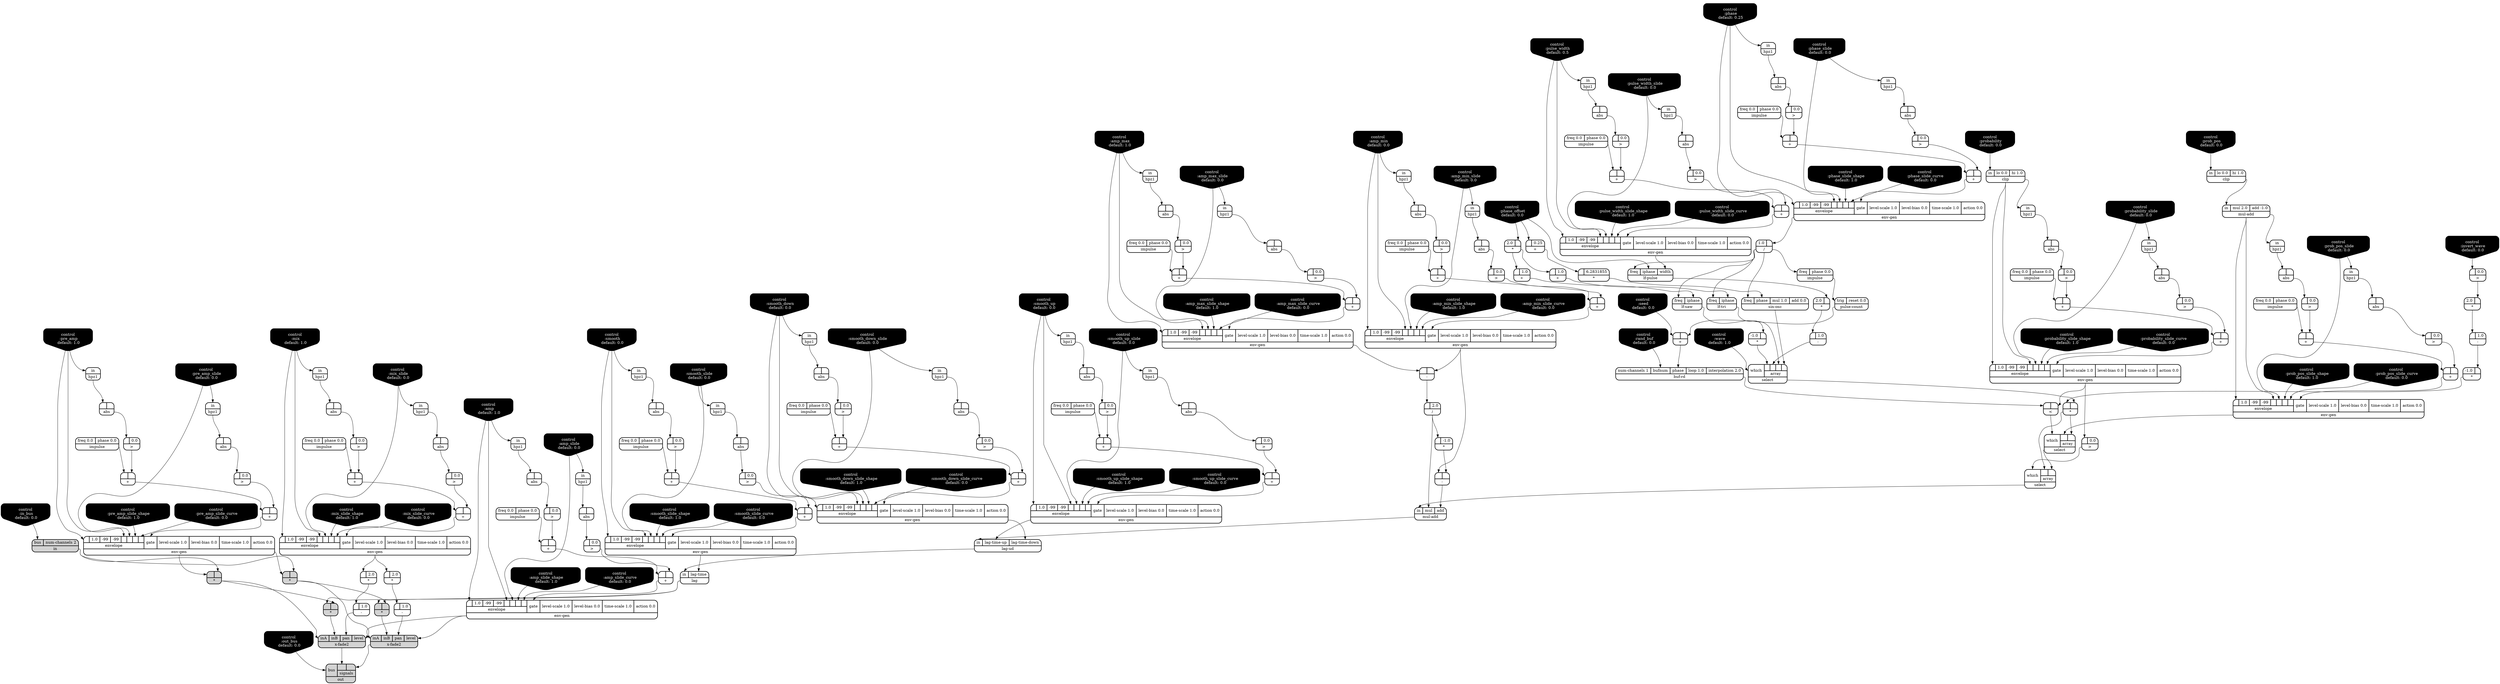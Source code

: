 digraph synthdef {
111 [label = "{{ <a> |<b> 6.2831855} |<__UG_NAME__>* }" style="bold, rounded" shape=record rankdir=LR];
136 [label = "{{ <a> 2.0|<b> } |<__UG_NAME__>* }" style="bold, rounded" shape=record rankdir=LR];
148 [label = "{{ <a> 2.0|<b> } |<__UG_NAME__>* }" style="bold, rounded" shape=record rankdir=LR];
150 [label = "{{ <a> -1.0|<b> } |<__UG_NAME__>* }" style="bold, rounded" shape=record rankdir=LR];
153 [label = "{{ <a> -1.0|<b> } |<__UG_NAME__>* }" style="bold, rounded" shape=record rankdir=LR];
155 [label = "{{ <a> 2.0|<b> } |<__UG_NAME__>* }" style="bold, rounded" shape=record rankdir=LR];
160 [label = "{{ <a> |<b> } |<__UG_NAME__>* }" style="bold, rounded" shape=record rankdir=LR];
199 [label = "{{ <a> |<b> -1.0} |<__UG_NAME__>* }" style="bold, rounded" shape=record rankdir=LR];
203 [label = "{{ <a> |<b> } |<__UG_NAME__>* }" style="filled, bold, rounded"  shape=record rankdir=LR];
214 [label = "{{ <a> |<b> } |<__UG_NAME__>* }" style="filled, bold, rounded"  shape=record rankdir=LR];
215 [label = "{{ <a> |<b> 2.0} |<__UG_NAME__>* }" style="bold, rounded" shape=record rankdir=LR];
218 [label = "{{ <a> |<b> } |<__UG_NAME__>* }" style="filled, bold, rounded"  shape=record rankdir=LR];
219 [label = "{{ <a> |<b> } |<__UG_NAME__>* }" style="filled, bold, rounded"  shape=record rankdir=LR];
220 [label = "{{ <a> |<b> 2.0} |<__UG_NAME__>* }" style="bold, rounded" shape=record rankdir=LR];
59 [label = "{{ <a> |<b> } |<__UG_NAME__>+ }" style="bold, rounded" shape=record rankdir=LR];
65 [label = "{{ <a> |<b> } |<__UG_NAME__>+ }" style="bold, rounded" shape=record rankdir=LR];
69 [label = "{{ <a> |<b> } |<__UG_NAME__>+ }" style="bold, rounded" shape=record rankdir=LR];
77 [label = "{{ <a> |<b> } |<__UG_NAME__>+ }" style="bold, rounded" shape=record rankdir=LR];
81 [label = "{{ <a> |<b> } |<__UG_NAME__>+ }" style="bold, rounded" shape=record rankdir=LR];
91 [label = "{{ <a> |<b> } |<__UG_NAME__>+ }" style="bold, rounded" shape=record rankdir=LR];
95 [label = "{{ <a> |<b> } |<__UG_NAME__>+ }" style="bold, rounded" shape=record rankdir=LR];
104 [label = "{{ <a> |<b> } |<__UG_NAME__>+ }" style="bold, rounded" shape=record rankdir=LR];
108 [label = "{{ <a> |<b> } |<__UG_NAME__>+ }" style="bold, rounded" shape=record rankdir=LR];
110 [label = "{{ <a> |<b> 0.25} |<__UG_NAME__>+ }" style="bold, rounded" shape=record rankdir=LR];
121 [label = "{{ <a> |<b> } |<__UG_NAME__>+ }" style="bold, rounded" shape=record rankdir=LR];
125 [label = "{{ <a> |<b> } |<__UG_NAME__>+ }" style="bold, rounded" shape=record rankdir=LR];
131 [label = "{{ <a> |<b> } |<__UG_NAME__>+ }" style="bold, rounded" shape=record rankdir=LR];
135 [label = "{{ <a> |<b> } |<__UG_NAME__>+ }" style="bold, rounded" shape=record rankdir=LR];
138 [label = "{{ <a> |<b> } |<__UG_NAME__>+ }" style="bold, rounded" shape=record rankdir=LR];
142 [label = "{{ <a> |<b> } |<__UG_NAME__>+ }" style="bold, rounded" shape=record rankdir=LR];
145 [label = "{{ <a> |<b> } |<__UG_NAME__>+ }" style="bold, rounded" shape=record rankdir=LR];
151 [label = "{{ <a> |<b> 1.0} |<__UG_NAME__>+ }" style="bold, rounded" shape=record rankdir=LR];
157 [label = "{{ <a> |<b> 1.0} |<__UG_NAME__>+ }" style="bold, rounded" shape=record rankdir=LR];
167 [label = "{{ <a> |<b> } |<__UG_NAME__>+ }" style="bold, rounded" shape=record rankdir=LR];
171 [label = "{{ <a> |<b> } |<__UG_NAME__>+ }" style="bold, rounded" shape=record rankdir=LR];
177 [label = "{{ <a> |<b> } |<__UG_NAME__>+ }" style="bold, rounded" shape=record rankdir=LR];
182 [label = "{{ <a> |<b> } |<__UG_NAME__>+ }" style="bold, rounded" shape=record rankdir=LR];
186 [label = "{{ <a> |<b> } |<__UG_NAME__>+ }" style="bold, rounded" shape=record rankdir=LR];
192 [label = "{{ <a> |<b> } |<__UG_NAME__>+ }" style="bold, rounded" shape=record rankdir=LR];
194 [label = "{{ <a> |<b> } |<__UG_NAME__>+ }" style="bold, rounded" shape=record rankdir=LR];
208 [label = "{{ <a> |<b> } |<__UG_NAME__>+ }" style="bold, rounded" shape=record rankdir=LR];
211 [label = "{{ <a> |<b> } |<__UG_NAME__>+ }" style="bold, rounded" shape=record rankdir=LR];
149 [label = "{{ <a> |<b> 1.0} |<__UG_NAME__>- }" style="bold, rounded" shape=record rankdir=LR];
156 [label = "{{ <a> |<b> 1.0} |<__UG_NAME__>- }" style="bold, rounded" shape=record rankdir=LR];
197 [label = "{{ <a> |<b> } |<__UG_NAME__>- }" style="bold, rounded" shape=record rankdir=LR];
200 [label = "{{ <a> |<b> } |<__UG_NAME__>- }" style="bold, rounded" shape=record rankdir=LR];
216 [label = "{{ <a> |<b> 1.0} |<__UG_NAME__>- }" style="bold, rounded" shape=record rankdir=LR];
221 [label = "{{ <a> |<b> 1.0} |<__UG_NAME__>- }" style="bold, rounded" shape=record rankdir=LR];
97 [label = "{{ <a> 1.0|<b> } |<__UG_NAME__>/ }" style="bold, rounded" shape=record rankdir=LR];
198 [label = "{{ <a> |<b> 2.0} |<__UG_NAME__>/ }" style="bold, rounded" shape=record rankdir=LR];
140 [label = "{{ <a> |<b> } |<__UG_NAME__>\< }" style="bold, rounded" shape=record rankdir=LR];
58 [label = "{{ <a> |<b> 0.0} |<__UG_NAME__>\> }" style="bold, rounded" shape=record rankdir=LR];
64 [label = "{{ <a> |<b> 0.0} |<__UG_NAME__>\> }" style="bold, rounded" shape=record rankdir=LR];
68 [label = "{{ <a> |<b> 0.0} |<__UG_NAME__>\> }" style="bold, rounded" shape=record rankdir=LR];
76 [label = "{{ <a> |<b> 0.0} |<__UG_NAME__>\> }" style="bold, rounded" shape=record rankdir=LR];
80 [label = "{{ <a> |<b> 0.0} |<__UG_NAME__>\> }" style="bold, rounded" shape=record rankdir=LR];
87 [label = "{{ <a> |<b> 0.0} |<__UG_NAME__>\> }" style="bold, rounded" shape=record rankdir=LR];
90 [label = "{{ <a> |<b> 0.0} |<__UG_NAME__>\> }" style="bold, rounded" shape=record rankdir=LR];
94 [label = "{{ <a> |<b> 0.0} |<__UG_NAME__>\> }" style="bold, rounded" shape=record rankdir=LR];
101 [label = "{{ <a> |<b> 0.0} |<__UG_NAME__>\> }" style="bold, rounded" shape=record rankdir=LR];
107 [label = "{{ <a> |<b> 0.0} |<__UG_NAME__>\> }" style="bold, rounded" shape=record rankdir=LR];
114 [label = "{{ <a> |<b> 0.0} |<__UG_NAME__>\> }" style="bold, rounded" shape=record rankdir=LR];
117 [label = "{{ <a> |<b> 0.0} |<__UG_NAME__>\> }" style="bold, rounded" shape=record rankdir=LR];
120 [label = "{{ <a> |<b> 0.0} |<__UG_NAME__>\> }" style="bold, rounded" shape=record rankdir=LR];
124 [label = "{{ <a> |<b> 0.0} |<__UG_NAME__>\> }" style="bold, rounded" shape=record rankdir=LR];
130 [label = "{{ <a> |<b> 0.0} |<__UG_NAME__>\> }" style="bold, rounded" shape=record rankdir=LR];
134 [label = "{{ <a> |<b> 0.0} |<__UG_NAME__>\> }" style="bold, rounded" shape=record rankdir=LR];
144 [label = "{{ <a> |<b> 0.0} |<__UG_NAME__>\> }" style="bold, rounded" shape=record rankdir=LR];
147 [label = "{{ <a> |<b> 0.0} |<__UG_NAME__>\> }" style="bold, rounded" shape=record rankdir=LR];
166 [label = "{{ <a> |<b> 0.0} |<__UG_NAME__>\> }" style="bold, rounded" shape=record rankdir=LR];
170 [label = "{{ <a> |<b> 0.0} |<__UG_NAME__>\> }" style="bold, rounded" shape=record rankdir=LR];
176 [label = "{{ <a> |<b> 0.0} |<__UG_NAME__>\> }" style="bold, rounded" shape=record rankdir=LR];
181 [label = "{{ <a> |<b> 0.0} |<__UG_NAME__>\> }" style="bold, rounded" shape=record rankdir=LR];
185 [label = "{{ <a> |<b> 0.0} |<__UG_NAME__>\> }" style="bold, rounded" shape=record rankdir=LR];
193 [label = "{{ <a> |<b> 0.0} |<__UG_NAME__>\> }" style="bold, rounded" shape=record rankdir=LR];
207 [label = "{{ <a> |<b> 0.0} |<__UG_NAME__>\> }" style="bold, rounded" shape=record rankdir=LR];
210 [label = "{{ <a> |<b> 0.0} |<__UG_NAME__>\> }" style="bold, rounded" shape=record rankdir=LR];
57 [label = "{{ <a> |<b> } |<__UG_NAME__>abs }" style="bold, rounded" shape=record rankdir=LR];
63 [label = "{{ <a> |<b> } |<__UG_NAME__>abs }" style="bold, rounded" shape=record rankdir=LR];
67 [label = "{{ <a> |<b> } |<__UG_NAME__>abs }" style="bold, rounded" shape=record rankdir=LR];
75 [label = "{{ <a> |<b> } |<__UG_NAME__>abs }" style="bold, rounded" shape=record rankdir=LR];
79 [label = "{{ <a> |<b> } |<__UG_NAME__>abs }" style="bold, rounded" shape=record rankdir=LR];
86 [label = "{{ <a> |<b> } |<__UG_NAME__>abs }" style="bold, rounded" shape=record rankdir=LR];
89 [label = "{{ <a> |<b> } |<__UG_NAME__>abs }" style="bold, rounded" shape=record rankdir=LR];
93 [label = "{{ <a> |<b> } |<__UG_NAME__>abs }" style="bold, rounded" shape=record rankdir=LR];
100 [label = "{{ <a> |<b> } |<__UG_NAME__>abs }" style="bold, rounded" shape=record rankdir=LR];
106 [label = "{{ <a> |<b> } |<__UG_NAME__>abs }" style="bold, rounded" shape=record rankdir=LR];
116 [label = "{{ <a> |<b> } |<__UG_NAME__>abs }" style="bold, rounded" shape=record rankdir=LR];
119 [label = "{{ <a> |<b> } |<__UG_NAME__>abs }" style="bold, rounded" shape=record rankdir=LR];
123 [label = "{{ <a> |<b> } |<__UG_NAME__>abs }" style="bold, rounded" shape=record rankdir=LR];
129 [label = "{{ <a> |<b> } |<__UG_NAME__>abs }" style="bold, rounded" shape=record rankdir=LR];
133 [label = "{{ <a> |<b> } |<__UG_NAME__>abs }" style="bold, rounded" shape=record rankdir=LR];
143 [label = "{{ <a> |<b> } |<__UG_NAME__>abs }" style="bold, rounded" shape=record rankdir=LR];
165 [label = "{{ <a> |<b> } |<__UG_NAME__>abs }" style="bold, rounded" shape=record rankdir=LR];
169 [label = "{{ <a> |<b> } |<__UG_NAME__>abs }" style="bold, rounded" shape=record rankdir=LR];
174 [label = "{{ <a> |<b> } |<__UG_NAME__>abs }" style="bold, rounded" shape=record rankdir=LR];
175 [label = "{{ <a> |<b> } |<__UG_NAME__>abs }" style="bold, rounded" shape=record rankdir=LR];
180 [label = "{{ <a> |<b> } |<__UG_NAME__>abs }" style="bold, rounded" shape=record rankdir=LR];
184 [label = "{{ <a> |<b> } |<__UG_NAME__>abs }" style="bold, rounded" shape=record rankdir=LR];
206 [label = "{{ <a> |<b> } |<__UG_NAME__>abs }" style="bold, rounded" shape=record rankdir=LR];
209 [label = "{{ <a> |<b> } |<__UG_NAME__>abs }" style="bold, rounded" shape=record rankdir=LR];
139 [label = "{{ <num____channels> num-channels 1|<bufnum> bufnum|<phase> phase|<loop> loop 1.0|<interpolation> interpolation 2.0} |<__UG_NAME__>buf-rd }" style="bold, rounded" shape=record rankdir=LR];
61 [label = "{{ <in> in|<lo> lo 0.0|<hi> hi 1.0} |<__UG_NAME__>clip }" style="bold, rounded" shape=record rankdir=LR];
83 [label = "{{ <in> in|<lo> lo 0.0|<hi> hi 1.0} |<__UG_NAME__>clip }" style="bold, rounded" shape=record rankdir=LR];
0 [label = "control
 :amp
 default: 1.0" shape=invhouse style="rounded, filled, bold" fillcolor=black fontcolor=white ]; 
1 [label = "control
 :amp_slide
 default: 0.0" shape=invhouse style="rounded, filled, bold" fillcolor=black fontcolor=white ]; 
2 [label = "control
 :amp_slide_shape
 default: 1.0" shape=invhouse style="rounded, filled, bold" fillcolor=black fontcolor=white ]; 
3 [label = "control
 :amp_slide_curve
 default: 0.0" shape=invhouse style="rounded, filled, bold" fillcolor=black fontcolor=white ]; 
4 [label = "control
 :mix
 default: 1.0" shape=invhouse style="rounded, filled, bold" fillcolor=black fontcolor=white ]; 
5 [label = "control
 :mix_slide
 default: 0.0" shape=invhouse style="rounded, filled, bold" fillcolor=black fontcolor=white ]; 
6 [label = "control
 :mix_slide_shape
 default: 1.0" shape=invhouse style="rounded, filled, bold" fillcolor=black fontcolor=white ]; 
7 [label = "control
 :mix_slide_curve
 default: 0.0" shape=invhouse style="rounded, filled, bold" fillcolor=black fontcolor=white ]; 
8 [label = "control
 :pre_amp
 default: 1.0" shape=invhouse style="rounded, filled, bold" fillcolor=black fontcolor=white ]; 
9 [label = "control
 :pre_amp_slide
 default: 0.0" shape=invhouse style="rounded, filled, bold" fillcolor=black fontcolor=white ]; 
10 [label = "control
 :pre_amp_slide_shape
 default: 1.0" shape=invhouse style="rounded, filled, bold" fillcolor=black fontcolor=white ]; 
11 [label = "control
 :pre_amp_slide_curve
 default: 0.0" shape=invhouse style="rounded, filled, bold" fillcolor=black fontcolor=white ]; 
12 [label = "control
 :phase
 default: 0.25" shape=invhouse style="rounded, filled, bold" fillcolor=black fontcolor=white ]; 
13 [label = "control
 :phase_slide
 default: 0.0" shape=invhouse style="rounded, filled, bold" fillcolor=black fontcolor=white ]; 
14 [label = "control
 :phase_slide_shape
 default: 1.0" shape=invhouse style="rounded, filled, bold" fillcolor=black fontcolor=white ]; 
15 [label = "control
 :phase_slide_curve
 default: 0.0" shape=invhouse style="rounded, filled, bold" fillcolor=black fontcolor=white ]; 
16 [label = "control
 :amp_min
 default: 0.0" shape=invhouse style="rounded, filled, bold" fillcolor=black fontcolor=white ]; 
17 [label = "control
 :amp_min_slide
 default: 0.0" shape=invhouse style="rounded, filled, bold" fillcolor=black fontcolor=white ]; 
18 [label = "control
 :amp_min_slide_shape
 default: 1.0" shape=invhouse style="rounded, filled, bold" fillcolor=black fontcolor=white ]; 
19 [label = "control
 :amp_min_slide_curve
 default: 0.0" shape=invhouse style="rounded, filled, bold" fillcolor=black fontcolor=white ]; 
20 [label = "control
 :amp_max
 default: 1.0" shape=invhouse style="rounded, filled, bold" fillcolor=black fontcolor=white ]; 
21 [label = "control
 :amp_max_slide
 default: 0.0" shape=invhouse style="rounded, filled, bold" fillcolor=black fontcolor=white ]; 
22 [label = "control
 :amp_max_slide_shape
 default: 1.0" shape=invhouse style="rounded, filled, bold" fillcolor=black fontcolor=white ]; 
23 [label = "control
 :amp_max_slide_curve
 default: 0.0" shape=invhouse style="rounded, filled, bold" fillcolor=black fontcolor=white ]; 
24 [label = "control
 :pulse_width
 default: 0.5" shape=invhouse style="rounded, filled, bold" fillcolor=black fontcolor=white ]; 
25 [label = "control
 :pulse_width_slide
 default: 0.0" shape=invhouse style="rounded, filled, bold" fillcolor=black fontcolor=white ]; 
26 [label = "control
 :pulse_width_slide_shape
 default: 1.0" shape=invhouse style="rounded, filled, bold" fillcolor=black fontcolor=white ]; 
27 [label = "control
 :pulse_width_slide_curve
 default: 0.0" shape=invhouse style="rounded, filled, bold" fillcolor=black fontcolor=white ]; 
28 [label = "control
 :smooth
 default: 0.0" shape=invhouse style="rounded, filled, bold" fillcolor=black fontcolor=white ]; 
29 [label = "control
 :smooth_slide
 default: 0.0" shape=invhouse style="rounded, filled, bold" fillcolor=black fontcolor=white ]; 
30 [label = "control
 :smooth_slide_shape
 default: 1.0" shape=invhouse style="rounded, filled, bold" fillcolor=black fontcolor=white ]; 
31 [label = "control
 :smooth_slide_curve
 default: 0.0" shape=invhouse style="rounded, filled, bold" fillcolor=black fontcolor=white ]; 
32 [label = "control
 :smooth_up
 default: 0.0" shape=invhouse style="rounded, filled, bold" fillcolor=black fontcolor=white ]; 
33 [label = "control
 :smooth_up_slide
 default: 0.0" shape=invhouse style="rounded, filled, bold" fillcolor=black fontcolor=white ]; 
34 [label = "control
 :smooth_up_slide_shape
 default: 1.0" shape=invhouse style="rounded, filled, bold" fillcolor=black fontcolor=white ]; 
35 [label = "control
 :smooth_up_slide_curve
 default: 0.0" shape=invhouse style="rounded, filled, bold" fillcolor=black fontcolor=white ]; 
36 [label = "control
 :smooth_down
 default: 0.0" shape=invhouse style="rounded, filled, bold" fillcolor=black fontcolor=white ]; 
37 [label = "control
 :smooth_down_slide
 default: 0.0" shape=invhouse style="rounded, filled, bold" fillcolor=black fontcolor=white ]; 
38 [label = "control
 :smooth_down_slide_shape
 default: 1.0" shape=invhouse style="rounded, filled, bold" fillcolor=black fontcolor=white ]; 
39 [label = "control
 :smooth_down_slide_curve
 default: 0.0" shape=invhouse style="rounded, filled, bold" fillcolor=black fontcolor=white ]; 
40 [label = "control
 :probability
 default: 0.0" shape=invhouse style="rounded, filled, bold" fillcolor=black fontcolor=white ]; 
41 [label = "control
 :probability_slide
 default: 0.0" shape=invhouse style="rounded, filled, bold" fillcolor=black fontcolor=white ]; 
42 [label = "control
 :probability_slide_shape
 default: 1.0" shape=invhouse style="rounded, filled, bold" fillcolor=black fontcolor=white ]; 
43 [label = "control
 :probability_slide_curve
 default: 0.0" shape=invhouse style="rounded, filled, bold" fillcolor=black fontcolor=white ]; 
44 [label = "control
 :prob_pos
 default: 0.0" shape=invhouse style="rounded, filled, bold" fillcolor=black fontcolor=white ]; 
45 [label = "control
 :prob_pos_slide
 default: 0.0" shape=invhouse style="rounded, filled, bold" fillcolor=black fontcolor=white ]; 
46 [label = "control
 :prob_pos_slide_shape
 default: 1.0" shape=invhouse style="rounded, filled, bold" fillcolor=black fontcolor=white ]; 
47 [label = "control
 :prob_pos_slide_curve
 default: 0.0" shape=invhouse style="rounded, filled, bold" fillcolor=black fontcolor=white ]; 
48 [label = "control
 :phase_offset
 default: 0.0" shape=invhouse style="rounded, filled, bold" fillcolor=black fontcolor=white ]; 
49 [label = "control
 :wave
 default: 1.0" shape=invhouse style="rounded, filled, bold" fillcolor=black fontcolor=white ]; 
50 [label = "control
 :invert_wave
 default: 0.0" shape=invhouse style="rounded, filled, bold" fillcolor=black fontcolor=white ]; 
51 [label = "control
 :seed
 default: 0.0" shape=invhouse style="rounded, filled, bold" fillcolor=black fontcolor=white ]; 
52 [label = "control
 :rand_buf
 default: 0.0" shape=invhouse style="rounded, filled, bold" fillcolor=black fontcolor=white ]; 
53 [label = "control
 :in_bus
 default: 0.0" shape=invhouse style="rounded, filled, bold" fillcolor=black fontcolor=white ]; 
54 [label = "control
 :out_bus
 default: 0.0" shape=invhouse style="rounded, filled, bold" fillcolor=black fontcolor=white ]; 
82 [label = "{{ {{<envelope___control___0>|1.0|-99|-99|<envelope___control___4>|<envelope___control___5>|<envelope___control___6>|<envelope___control___7>}|envelope}|<gate> gate|<level____scale> level-scale 1.0|<level____bias> level-bias 0.0|<time____scale> time-scale 1.0|<action> action 0.0} |<__UG_NAME__>env-gen }" style="bold, rounded" shape=record rankdir=LR];
96 [label = "{{ {{<envelope___control___0>|1.0|-99|-99|<envelope___control___4>|<envelope___control___5>|<envelope___control___6>|<envelope___control___7>}|envelope}|<gate> gate|<level____scale> level-scale 1.0|<level____bias> level-bias 0.0|<time____scale> time-scale 1.0|<action> action 0.0} |<__UG_NAME__>env-gen }" style="bold, rounded" shape=record rankdir=LR];
109 [label = "{{ {{<envelope___control___0>|1.0|-99|-99|<envelope___control___4>|<envelope___control___5>|<envelope___control___6>|<envelope___control___7>}|envelope}|<gate> gate|<level____scale> level-scale 1.0|<level____bias> level-bias 0.0|<time____scale> time-scale 1.0|<action> action 0.0} |<__UG_NAME__>env-gen }" style="bold, rounded" shape=record rankdir=LR];
113 [label = "{{ {{<envelope___clip___0>|1.0|-99|-99|<envelope___clip___4>|<envelope___control___5>|<envelope___control___6>|<envelope___control___7>}|envelope}|<gate> gate|<level____scale> level-scale 1.0|<level____bias> level-bias 0.0|<time____scale> time-scale 1.0|<action> action 0.0} |<__UG_NAME__>env-gen }" style="bold, rounded" shape=record rankdir=LR];
146 [label = "{{ {{<envelope___mul____add___0>|1.0|-99|-99|<envelope___mul____add___4>|<envelope___control___5>|<envelope___control___6>|<envelope___control___7>}|envelope}|<gate> gate|<level____scale> level-scale 1.0|<level____bias> level-bias 0.0|<time____scale> time-scale 1.0|<action> action 0.0} |<__UG_NAME__>env-gen }" style="bold, rounded" shape=record rankdir=LR];
172 [label = "{{ {{<envelope___control___0>|1.0|-99|-99|<envelope___control___4>|<envelope___control___5>|<envelope___control___6>|<envelope___control___7>}|envelope}|<gate> gate|<level____scale> level-scale 1.0|<level____bias> level-bias 0.0|<time____scale> time-scale 1.0|<action> action 0.0} |<__UG_NAME__>env-gen }" style="bold, rounded" shape=record rankdir=LR];
178 [label = "{{ {{<envelope___control___0>|1.0|-99|-99|<envelope___control___4>|<envelope___control___5>|<envelope___control___6>|<envelope___control___7>}|envelope}|<gate> gate|<level____scale> level-scale 1.0|<level____bias> level-bias 0.0|<time____scale> time-scale 1.0|<action> action 0.0} |<__UG_NAME__>env-gen }" style="bold, rounded" shape=record rankdir=LR];
187 [label = "{{ {{<envelope___control___0>|1.0|-99|-99|<envelope___control___4>|<envelope___control___5>|<envelope___control___6>|<envelope___control___7>}|envelope}|<gate> gate|<level____scale> level-scale 1.0|<level____bias> level-bias 0.0|<time____scale> time-scale 1.0|<action> action 0.0} |<__UG_NAME__>env-gen }" style="bold, rounded" shape=record rankdir=LR];
189 [label = "{{ {{<envelope___control___0>|1.0|-99|-99|<envelope___control___4>|<envelope___control___5>|<envelope___control___6>|<envelope___control___7>}|envelope}|<gate> gate|<level____scale> level-scale 1.0|<level____bias> level-bias 0.0|<time____scale> time-scale 1.0|<action> action 0.0} |<__UG_NAME__>env-gen }" style="bold, rounded" shape=record rankdir=LR];
195 [label = "{{ {{<envelope___control___0>|1.0|-99|-99|<envelope___control___4>|<envelope___control___5>|<envelope___control___6>|<envelope___control___7>}|envelope}|<gate> gate|<level____scale> level-scale 1.0|<level____bias> level-bias 0.0|<time____scale> time-scale 1.0|<action> action 0.0} |<__UG_NAME__>env-gen }" style="bold, rounded" shape=record rankdir=LR];
196 [label = "{{ {{<envelope___control___0>|1.0|-99|-99|<envelope___control___4>|<envelope___control___5>|<envelope___control___6>|<envelope___control___7>}|envelope}|<gate> gate|<level____scale> level-scale 1.0|<level____bias> level-bias 0.0|<time____scale> time-scale 1.0|<action> action 0.0} |<__UG_NAME__>env-gen }" style="bold, rounded" shape=record rankdir=LR];
212 [label = "{{ {{<envelope___control___0>|1.0|-99|-99|<envelope___control___4>|<envelope___control___5>|<envelope___control___6>|<envelope___control___7>}|envelope}|<gate> gate|<level____scale> level-scale 1.0|<level____bias> level-bias 0.0|<time____scale> time-scale 1.0|<action> action 0.0} |<__UG_NAME__>env-gen }" style="bold, rounded" shape=record rankdir=LR];
56 [label = "{{ <in> in} |<__UG_NAME__>hpz1 }" style="bold, rounded" shape=record rankdir=LR];
62 [label = "{{ <in> in} |<__UG_NAME__>hpz1 }" style="bold, rounded" shape=record rankdir=LR];
66 [label = "{{ <in> in} |<__UG_NAME__>hpz1 }" style="bold, rounded" shape=record rankdir=LR];
71 [label = "{{ <in> in} |<__UG_NAME__>hpz1 }" style="bold, rounded" shape=record rankdir=LR];
74 [label = "{{ <in> in} |<__UG_NAME__>hpz1 }" style="bold, rounded" shape=record rankdir=LR];
78 [label = "{{ <in> in} |<__UG_NAME__>hpz1 }" style="bold, rounded" shape=record rankdir=LR];
85 [label = "{{ <in> in} |<__UG_NAME__>hpz1 }" style="bold, rounded" shape=record rankdir=LR];
88 [label = "{{ <in> in} |<__UG_NAME__>hpz1 }" style="bold, rounded" shape=record rankdir=LR];
92 [label = "{{ <in> in} |<__UG_NAME__>hpz1 }" style="bold, rounded" shape=record rankdir=LR];
99 [label = "{{ <in> in} |<__UG_NAME__>hpz1 }" style="bold, rounded" shape=record rankdir=LR];
102 [label = "{{ <in> in} |<__UG_NAME__>hpz1 }" style="bold, rounded" shape=record rankdir=LR];
105 [label = "{{ <in> in} |<__UG_NAME__>hpz1 }" style="bold, rounded" shape=record rankdir=LR];
115 [label = "{{ <in> in} |<__UG_NAME__>hpz1 }" style="bold, rounded" shape=record rankdir=LR];
118 [label = "{{ <in> in} |<__UG_NAME__>hpz1 }" style="bold, rounded" shape=record rankdir=LR];
122 [label = "{{ <in> in} |<__UG_NAME__>hpz1 }" style="bold, rounded" shape=record rankdir=LR];
126 [label = "{{ <in> in} |<__UG_NAME__>hpz1 }" style="bold, rounded" shape=record rankdir=LR];
128 [label = "{{ <in> in} |<__UG_NAME__>hpz1 }" style="bold, rounded" shape=record rankdir=LR];
132 [label = "{{ <in> in} |<__UG_NAME__>hpz1 }" style="bold, rounded" shape=record rankdir=LR];
162 [label = "{{ <in> in} |<__UG_NAME__>hpz1 }" style="bold, rounded" shape=record rankdir=LR];
164 [label = "{{ <in> in} |<__UG_NAME__>hpz1 }" style="bold, rounded" shape=record rankdir=LR];
168 [label = "{{ <in> in} |<__UG_NAME__>hpz1 }" style="bold, rounded" shape=record rankdir=LR];
183 [label = "{{ <in> in} |<__UG_NAME__>hpz1 }" style="bold, rounded" shape=record rankdir=LR];
188 [label = "{{ <in> in} |<__UG_NAME__>hpz1 }" style="bold, rounded" shape=record rankdir=LR];
205 [label = "{{ <in> in} |<__UG_NAME__>hpz1 }" style="bold, rounded" shape=record rankdir=LR];
55 [label = "{{ <freq> freq 0.0|<phase> phase 0.0} |<__UG_NAME__>impulse }" style="bold, rounded" shape=record rankdir=LR];
60 [label = "{{ <freq> freq 0.0|<phase> phase 0.0} |<__UG_NAME__>impulse }" style="bold, rounded" shape=record rankdir=LR];
70 [label = "{{ <freq> freq 0.0|<phase> phase 0.0} |<__UG_NAME__>impulse }" style="bold, rounded" shape=record rankdir=LR];
72 [label = "{{ <freq> freq 0.0|<phase> phase 0.0} |<__UG_NAME__>impulse }" style="bold, rounded" shape=record rankdir=LR];
73 [label = "{{ <freq> freq 0.0|<phase> phase 0.0} |<__UG_NAME__>impulse }" style="bold, rounded" shape=record rankdir=LR];
98 [label = "{{ <freq> freq|<phase> phase 0.0} |<__UG_NAME__>impulse }" style="bold, rounded" shape=record rankdir=LR];
103 [label = "{{ <freq> freq 0.0|<phase> phase 0.0} |<__UG_NAME__>impulse }" style="bold, rounded" shape=record rankdir=LR];
127 [label = "{{ <freq> freq 0.0|<phase> phase 0.0} |<__UG_NAME__>impulse }" style="bold, rounded" shape=record rankdir=LR];
141 [label = "{{ <freq> freq 0.0|<phase> phase 0.0} |<__UG_NAME__>impulse }" style="bold, rounded" shape=record rankdir=LR];
163 [label = "{{ <freq> freq 0.0|<phase> phase 0.0} |<__UG_NAME__>impulse }" style="bold, rounded" shape=record rankdir=LR];
173 [label = "{{ <freq> freq 0.0|<phase> phase 0.0} |<__UG_NAME__>impulse }" style="bold, rounded" shape=record rankdir=LR];
179 [label = "{{ <freq> freq 0.0|<phase> phase 0.0} |<__UG_NAME__>impulse }" style="bold, rounded" shape=record rankdir=LR];
190 [label = "{{ <freq> freq 0.0|<phase> phase 0.0} |<__UG_NAME__>impulse }" style="bold, rounded" shape=record rankdir=LR];
202 [label = "{{ <bus> bus|<num____channels> num-channels 2} |<__UG_NAME__>in }" style="filled, bold, rounded"  shape=record rankdir=LR];
213 [label = "{{ <in> in|<lag____time> lag-time} |<__UG_NAME__>lag }" style="bold, rounded" shape=record rankdir=LR];
204 [label = "{{ <in> in|<lag____time____up> lag-time-up|<lag____time____down> lag-time-down} |<__UG_NAME__>lag-ud }" style="bold, rounded" shape=record rankdir=LR];
154 [label = "{{ <freq> freq|<iphase> iphase|<width> width} |<__UG_NAME__>lf-pulse }" style="bold, rounded" shape=record rankdir=LR];
152 [label = "{{ <freq> freq|<iphase> iphase} |<__UG_NAME__>lf-saw }" style="bold, rounded" shape=record rankdir=LR];
158 [label = "{{ <freq> freq|<iphase> iphase} |<__UG_NAME__>lf-tri }" style="bold, rounded" shape=record rankdir=LR];
84 [label = "{{ <in> in|<mul> mul 2.0|<add> add -1.0} |<__UG_NAME__>mul-add }" style="bold, rounded" shape=record rankdir=LR];
201 [label = "{{ <in> in|<mul> mul|<add> add} |<__UG_NAME__>mul-add }" style="bold, rounded" shape=record rankdir=LR];
223 [label = "{{ <bus> bus|{{<signals___x____fade2___0>|<signals___x____fade2___1>}|signals}} |<__UG_NAME__>out }" style="filled, bold, rounded"  shape=record rankdir=LR];
137 [label = "{{ <trig> trig|<reset> reset 0.0} |<__UG_NAME__>pulse-count }" style="bold, rounded" shape=record rankdir=LR];
159 [label = "{{ <which> which|{{<array___binary____op____u____gen___0>|<array___binary____op____u____gen___1>|<array___lf____tri___2>|<array___sin____osc___3>}|array}} |<__UG_NAME__>select }" style="bold, rounded" shape=record rankdir=LR];
161 [label = "{{ <which> which|{{<array___env____gen___0>|<array___binary____op____u____gen___1>}|array}} |<__UG_NAME__>select }" style="bold, rounded" shape=record rankdir=LR];
191 [label = "{{ <which> which|{{<array___binary____op____u____gen___0>|<array___select___1>}|array}} |<__UG_NAME__>select }" style="bold, rounded" shape=record rankdir=LR];
112 [label = "{{ <freq> freq|<phase> phase|<mul> mul 1.0|<add> add 0.0} |<__UG_NAME__>sin-osc }" style="bold, rounded" shape=record rankdir=LR];
217 [label = "{{ <ina> inA|<inb> inB|<pan> pan|<level> level} |<__UG_NAME__>x-fade2 }" style="filled, bold, rounded"  shape=record rankdir=LR];
222 [label = "{{ <ina> inA|<inb> inB|<pan> pan|<level> level} |<__UG_NAME__>x-fade2 }" style="filled, bold, rounded"  shape=record rankdir=LR];

110:__UG_NAME__ -> 111:a ;
48:__UG_NAME__ -> 136:b ;
147:__UG_NAME__ -> 148:b ;
149:__UG_NAME__ -> 150:b ;
152:__UG_NAME__ -> 153:b ;
154:__UG_NAME__ -> 155:b ;
159:__UG_NAME__ -> 160:b ;
150:__UG_NAME__ -> 160:a ;
198:__UG_NAME__ -> 199:a ;
202:__UG_NAME__ -> 203:b ;
82:__UG_NAME__ -> 203:a ;
203:__UG_NAME__ -> 214:b ;
213:__UG_NAME__ -> 214:a ;
187:__UG_NAME__ -> 215:a ;
202:__UG_NAME__ -> 218:b ;
82:__UG_NAME__ -> 218:a ;
218:__UG_NAME__ -> 219:b ;
213:__UG_NAME__ -> 219:a ;
187:__UG_NAME__ -> 220:a ;
58:__UG_NAME__ -> 59:b ;
55:__UG_NAME__ -> 59:a ;
64:__UG_NAME__ -> 65:b ;
60:__UG_NAME__ -> 65:a ;
68:__UG_NAME__ -> 69:b ;
65:__UG_NAME__ -> 69:a ;
76:__UG_NAME__ -> 77:b ;
73:__UG_NAME__ -> 77:a ;
80:__UG_NAME__ -> 81:b ;
77:__UG_NAME__ -> 81:a ;
90:__UG_NAME__ -> 91:b ;
70:__UG_NAME__ -> 91:a ;
94:__UG_NAME__ -> 95:b ;
91:__UG_NAME__ -> 95:a ;
101:__UG_NAME__ -> 104:b ;
103:__UG_NAME__ -> 104:a ;
107:__UG_NAME__ -> 108:b ;
104:__UG_NAME__ -> 108:a ;
48:__UG_NAME__ -> 110:a ;
120:__UG_NAME__ -> 121:b ;
72:__UG_NAME__ -> 121:a ;
124:__UG_NAME__ -> 125:b ;
121:__UG_NAME__ -> 125:a ;
130:__UG_NAME__ -> 131:b ;
127:__UG_NAME__ -> 131:a ;
134:__UG_NAME__ -> 135:b ;
131:__UG_NAME__ -> 135:a ;
137:__UG_NAME__ -> 138:b ;
51:__UG_NAME__ -> 138:a ;
87:__UG_NAME__ -> 142:b ;
141:__UG_NAME__ -> 142:a ;
144:__UG_NAME__ -> 145:b ;
142:__UG_NAME__ -> 145:a ;
136:__UG_NAME__ -> 151:a ;
136:__UG_NAME__ -> 157:a ;
166:__UG_NAME__ -> 167:b ;
163:__UG_NAME__ -> 167:a ;
170:__UG_NAME__ -> 171:b ;
167:__UG_NAME__ -> 171:a ;
176:__UG_NAME__ -> 177:b ;
59:__UG_NAME__ -> 177:a ;
181:__UG_NAME__ -> 182:b ;
179:__UG_NAME__ -> 182:a ;
185:__UG_NAME__ -> 186:b ;
182:__UG_NAME__ -> 186:a ;
117:__UG_NAME__ -> 192:b ;
173:__UG_NAME__ -> 192:a ;
193:__UG_NAME__ -> 194:b ;
192:__UG_NAME__ -> 194:a ;
207:__UG_NAME__ -> 208:b ;
190:__UG_NAME__ -> 208:a ;
210:__UG_NAME__ -> 211:b ;
208:__UG_NAME__ -> 211:a ;
148:__UG_NAME__ -> 149:a ;
155:__UG_NAME__ -> 156:a ;
196:__UG_NAME__ -> 197:b ;
195:__UG_NAME__ -> 197:a ;
199:__UG_NAME__ -> 200:b ;
196:__UG_NAME__ -> 200:a ;
215:__UG_NAME__ -> 216:a ;
220:__UG_NAME__ -> 221:a ;
96:__UG_NAME__ -> 97:b ;
197:__UG_NAME__ -> 198:a ;
113:__UG_NAME__ -> 140:b ;
139:__UG_NAME__ -> 140:a ;
57:__UG_NAME__ -> 58:a ;
63:__UG_NAME__ -> 64:a ;
67:__UG_NAME__ -> 68:a ;
75:__UG_NAME__ -> 76:a ;
79:__UG_NAME__ -> 80:a ;
86:__UG_NAME__ -> 87:a ;
89:__UG_NAME__ -> 90:a ;
93:__UG_NAME__ -> 94:a ;
100:__UG_NAME__ -> 101:a ;
106:__UG_NAME__ -> 107:a ;
113:__UG_NAME__ -> 114:a ;
116:__UG_NAME__ -> 117:a ;
119:__UG_NAME__ -> 120:a ;
123:__UG_NAME__ -> 124:a ;
129:__UG_NAME__ -> 130:a ;
133:__UG_NAME__ -> 134:a ;
143:__UG_NAME__ -> 144:a ;
50:__UG_NAME__ -> 147:a ;
165:__UG_NAME__ -> 166:a ;
169:__UG_NAME__ -> 170:a ;
175:__UG_NAME__ -> 176:a ;
180:__UG_NAME__ -> 181:a ;
184:__UG_NAME__ -> 185:a ;
174:__UG_NAME__ -> 193:a ;
206:__UG_NAME__ -> 207:a ;
209:__UG_NAME__ -> 210:a ;
56:__UG_NAME__ -> 57:a ;
62:__UG_NAME__ -> 63:a ;
66:__UG_NAME__ -> 67:a ;
74:__UG_NAME__ -> 75:a ;
78:__UG_NAME__ -> 79:a ;
85:__UG_NAME__ -> 86:a ;
88:__UG_NAME__ -> 89:a ;
92:__UG_NAME__ -> 93:a ;
99:__UG_NAME__ -> 100:a ;
105:__UG_NAME__ -> 106:a ;
115:__UG_NAME__ -> 116:a ;
118:__UG_NAME__ -> 119:a ;
122:__UG_NAME__ -> 123:a ;
128:__UG_NAME__ -> 129:a ;
132:__UG_NAME__ -> 133:a ;
126:__UG_NAME__ -> 143:a ;
164:__UG_NAME__ -> 165:a ;
168:__UG_NAME__ -> 169:a ;
71:__UG_NAME__ -> 174:a ;
102:__UG_NAME__ -> 175:a ;
162:__UG_NAME__ -> 180:a ;
183:__UG_NAME__ -> 184:a ;
205:__UG_NAME__ -> 206:a ;
188:__UG_NAME__ -> 209:a ;
138:__UG_NAME__ -> 139:phase ;
52:__UG_NAME__ -> 139:bufnum ;
40:__UG_NAME__ -> 61:in ;
44:__UG_NAME__ -> 83:in ;
81:__UG_NAME__ -> 82:gate ;
8:__UG_NAME__ -> 82:envelope___control___0 ;
8:__UG_NAME__ -> 82:envelope___control___4 ;
9:__UG_NAME__ -> 82:envelope___control___5 ;
10:__UG_NAME__ -> 82:envelope___control___6 ;
11:__UG_NAME__ -> 82:envelope___control___7 ;
95:__UG_NAME__ -> 96:gate ;
12:__UG_NAME__ -> 96:envelope___control___0 ;
12:__UG_NAME__ -> 96:envelope___control___4 ;
13:__UG_NAME__ -> 96:envelope___control___5 ;
14:__UG_NAME__ -> 96:envelope___control___6 ;
15:__UG_NAME__ -> 96:envelope___control___7 ;
108:__UG_NAME__ -> 109:gate ;
24:__UG_NAME__ -> 109:envelope___control___0 ;
24:__UG_NAME__ -> 109:envelope___control___4 ;
25:__UG_NAME__ -> 109:envelope___control___5 ;
26:__UG_NAME__ -> 109:envelope___control___6 ;
27:__UG_NAME__ -> 109:envelope___control___7 ;
69:__UG_NAME__ -> 113:gate ;
61:__UG_NAME__ -> 113:envelope___clip___0 ;
61:__UG_NAME__ -> 113:envelope___clip___4 ;
41:__UG_NAME__ -> 113:envelope___control___5 ;
42:__UG_NAME__ -> 113:envelope___control___6 ;
43:__UG_NAME__ -> 113:envelope___control___7 ;
145:__UG_NAME__ -> 146:gate ;
84:__UG_NAME__ -> 146:envelope___mul____add___0 ;
84:__UG_NAME__ -> 146:envelope___mul____add___4 ;
45:__UG_NAME__ -> 146:envelope___control___5 ;
46:__UG_NAME__ -> 146:envelope___control___6 ;
47:__UG_NAME__ -> 146:envelope___control___7 ;
171:__UG_NAME__ -> 172:gate ;
36:__UG_NAME__ -> 172:envelope___control___0 ;
36:__UG_NAME__ -> 172:envelope___control___4 ;
37:__UG_NAME__ -> 172:envelope___control___5 ;
38:__UG_NAME__ -> 172:envelope___control___6 ;
39:__UG_NAME__ -> 172:envelope___control___7 ;
177:__UG_NAME__ -> 178:gate ;
32:__UG_NAME__ -> 178:envelope___control___0 ;
32:__UG_NAME__ -> 178:envelope___control___4 ;
33:__UG_NAME__ -> 178:envelope___control___5 ;
34:__UG_NAME__ -> 178:envelope___control___6 ;
35:__UG_NAME__ -> 178:envelope___control___7 ;
186:__UG_NAME__ -> 187:gate ;
4:__UG_NAME__ -> 187:envelope___control___0 ;
4:__UG_NAME__ -> 187:envelope___control___4 ;
5:__UG_NAME__ -> 187:envelope___control___5 ;
6:__UG_NAME__ -> 187:envelope___control___6 ;
7:__UG_NAME__ -> 187:envelope___control___7 ;
125:__UG_NAME__ -> 189:gate ;
0:__UG_NAME__ -> 189:envelope___control___0 ;
0:__UG_NAME__ -> 189:envelope___control___4 ;
1:__UG_NAME__ -> 189:envelope___control___5 ;
2:__UG_NAME__ -> 189:envelope___control___6 ;
3:__UG_NAME__ -> 189:envelope___control___7 ;
194:__UG_NAME__ -> 195:gate ;
20:__UG_NAME__ -> 195:envelope___control___0 ;
20:__UG_NAME__ -> 195:envelope___control___4 ;
21:__UG_NAME__ -> 195:envelope___control___5 ;
22:__UG_NAME__ -> 195:envelope___control___6 ;
23:__UG_NAME__ -> 195:envelope___control___7 ;
135:__UG_NAME__ -> 196:gate ;
16:__UG_NAME__ -> 196:envelope___control___0 ;
16:__UG_NAME__ -> 196:envelope___control___4 ;
17:__UG_NAME__ -> 196:envelope___control___5 ;
18:__UG_NAME__ -> 196:envelope___control___6 ;
19:__UG_NAME__ -> 196:envelope___control___7 ;
211:__UG_NAME__ -> 212:gate ;
28:__UG_NAME__ -> 212:envelope___control___0 ;
28:__UG_NAME__ -> 212:envelope___control___4 ;
29:__UG_NAME__ -> 212:envelope___control___5 ;
30:__UG_NAME__ -> 212:envelope___control___6 ;
31:__UG_NAME__ -> 212:envelope___control___7 ;
32:__UG_NAME__ -> 56:in ;
61:__UG_NAME__ -> 62:in ;
41:__UG_NAME__ -> 66:in ;
21:__UG_NAME__ -> 71:in ;
8:__UG_NAME__ -> 74:in ;
9:__UG_NAME__ -> 78:in ;
84:__UG_NAME__ -> 85:in ;
12:__UG_NAME__ -> 88:in ;
13:__UG_NAME__ -> 92:in ;
24:__UG_NAME__ -> 99:in ;
33:__UG_NAME__ -> 102:in ;
25:__UG_NAME__ -> 105:in ;
20:__UG_NAME__ -> 115:in ;
0:__UG_NAME__ -> 118:in ;
1:__UG_NAME__ -> 122:in ;
45:__UG_NAME__ -> 126:in ;
16:__UG_NAME__ -> 128:in ;
17:__UG_NAME__ -> 132:in ;
4:__UG_NAME__ -> 162:in ;
36:__UG_NAME__ -> 164:in ;
37:__UG_NAME__ -> 168:in ;
5:__UG_NAME__ -> 183:in ;
29:__UG_NAME__ -> 188:in ;
28:__UG_NAME__ -> 205:in ;
97:__UG_NAME__ -> 98:freq ;
53:__UG_NAME__ -> 202:bus ;
212:__UG_NAME__ -> 213:lag____time ;
204:__UG_NAME__ -> 213:in ;
172:__UG_NAME__ -> 204:lag____time____down ;
178:__UG_NAME__ -> 204:lag____time____up ;
201:__UG_NAME__ -> 204:in ;
109:__UG_NAME__ -> 154:width ;
48:__UG_NAME__ -> 154:iphase ;
97:__UG_NAME__ -> 154:freq ;
151:__UG_NAME__ -> 152:iphase ;
97:__UG_NAME__ -> 152:freq ;
157:__UG_NAME__ -> 158:iphase ;
97:__UG_NAME__ -> 158:freq ;
83:__UG_NAME__ -> 84:in ;
200:__UG_NAME__ -> 201:add ;
198:__UG_NAME__ -> 201:mul ;
191:__UG_NAME__ -> 201:in ;
217:__UG_NAME__ -> 223:signals___x____fade2___0 ;
222:__UG_NAME__ -> 223:signals___x____fade2___1 ;
54:__UG_NAME__ -> 223:bus ;
98:__UG_NAME__ -> 137:trig ;
153:__UG_NAME__ -> 159:array___binary____op____u____gen___0 ;
156:__UG_NAME__ -> 159:array___binary____op____u____gen___1 ;
158:__UG_NAME__ -> 159:array___lf____tri___2 ;
112:__UG_NAME__ -> 159:array___sin____osc___3 ;
49:__UG_NAME__ -> 159:which ;
146:__UG_NAME__ -> 161:array___env____gen___0 ;
160:__UG_NAME__ -> 161:array___binary____op____u____gen___1 ;
140:__UG_NAME__ -> 161:which ;
160:__UG_NAME__ -> 191:array___binary____op____u____gen___0 ;
161:__UG_NAME__ -> 191:array___select___1 ;
114:__UG_NAME__ -> 191:which ;
111:__UG_NAME__ -> 112:phase ;
97:__UG_NAME__ -> 112:freq ;
189:__UG_NAME__ -> 217:level ;
216:__UG_NAME__ -> 217:pan ;
214:__UG_NAME__ -> 217:inb ;
203:__UG_NAME__ -> 217:ina ;
189:__UG_NAME__ -> 222:level ;
221:__UG_NAME__ -> 222:pan ;
219:__UG_NAME__ -> 222:inb ;
218:__UG_NAME__ -> 222:ina ;

}